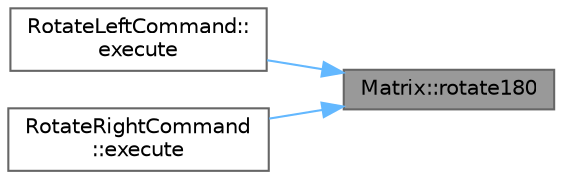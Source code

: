 digraph "Matrix::rotate180"
{
 // INTERACTIVE_SVG=YES
 // LATEX_PDF_SIZE
  bgcolor="transparent";
  edge [fontname=Helvetica,fontsize=10,labelfontname=Helvetica,labelfontsize=10];
  node [fontname=Helvetica,fontsize=10,shape=box,height=0.2,width=0.4];
  rankdir="RL";
  Node1 [id="Node000001",label="Matrix::rotate180",height=0.2,width=0.4,color="gray40", fillcolor="grey60", style="filled", fontcolor="black",tooltip="Rotates the matrix 180 degrees."];
  Node1 -> Node2 [id="edge1_Node000001_Node000002",dir="back",color="steelblue1",style="solid",tooltip=" "];
  Node2 [id="Node000002",label="RotateLeftCommand::\lexecute",height=0.2,width=0.4,color="grey40", fillcolor="white", style="filled",URL="$class_rotate_left_command.html#a6ab2781e2b34763398ac1e51e8081425",tooltip="Executes the command on the provided image."];
  Node1 -> Node3 [id="edge2_Node000001_Node000003",dir="back",color="steelblue1",style="solid",tooltip=" "];
  Node3 [id="Node000003",label="RotateRightCommand\l::execute",height=0.2,width=0.4,color="grey40", fillcolor="white", style="filled",URL="$class_rotate_right_command.html#a60d087ffe32313971df08bcd7438fb3d",tooltip="Executes the command on the provided image."];
}
